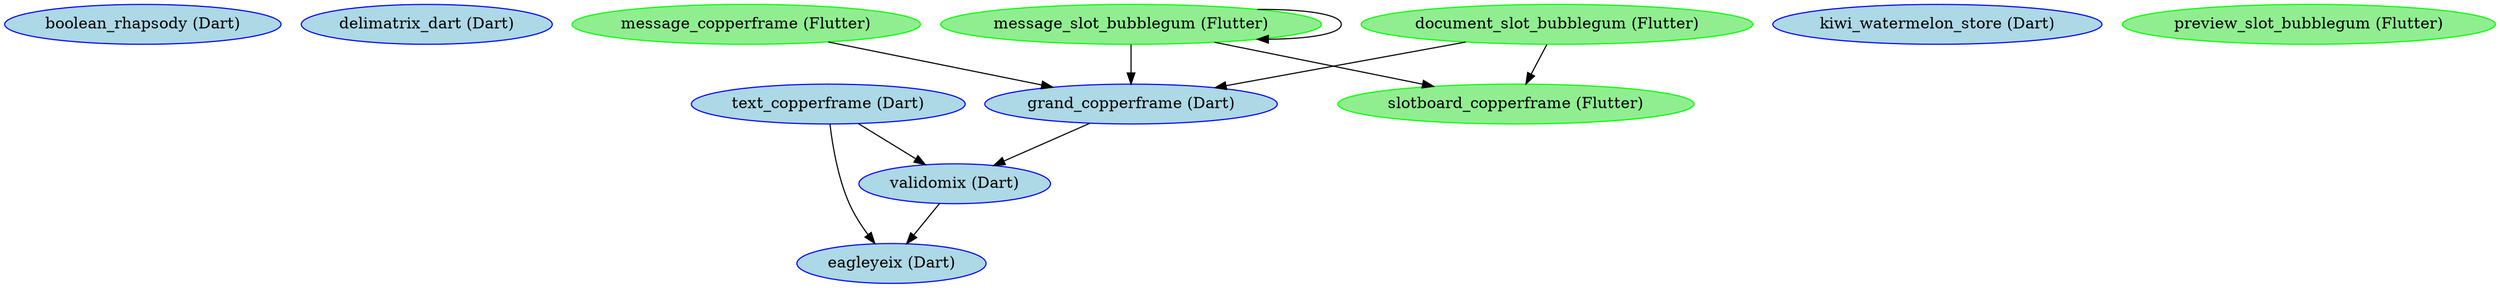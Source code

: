 digraph SimpleGraph {
booleanrhapsody [label="boolean_rhapsody (Dart)", color=blue, style=filled, fillcolor=lightblue];
delimatrixdart [label="delimatrix_dart (Dart)", color=blue, style=filled, fillcolor=lightblue];
eagleyeix [label="eagleyeix (Dart)", color=blue, style=filled, fillcolor=lightblue];
grandcopperframe [label="grand_copperframe (Dart)", color=blue, style=filled, fillcolor=lightblue];
kiwiwatermelonstore [label="kiwi_watermelon_store (Dart)", color=blue, style=filled, fillcolor=lightblue];
textcopperframe [label="text_copperframe (Dart)", color=blue, style=filled, fillcolor=lightblue];
validomix [label="validomix (Dart)", color=blue, style=filled, fillcolor=lightblue];
documentslotbubblegum [label="document_slot_bubblegum (Flutter)", color=green, style=filled, fillcolor=lightgreen];
messagecopperframe [label="message_copperframe (Flutter)", color=green, style=filled, fillcolor=lightgreen];
messageslotbubblegum [label="message_slot_bubblegum (Flutter)", color=green, style=filled, fillcolor=lightgreen];
previewslotbubblegum [label="preview_slot_bubblegum (Flutter)", color=green, style=filled, fillcolor=lightgreen];
slotboardcopperframe [label="slotboard_copperframe (Flutter)", color=green, style=filled, fillcolor=lightgreen];
documentslotbubblegum -> grandcopperframe
documentslotbubblegum -> slotboardcopperframe
grandcopperframe -> validomix
messagecopperframe -> grandcopperframe
messageslotbubblegum -> grandcopperframe
messageslotbubblegum -> messageslotbubblegum
messageslotbubblegum -> slotboardcopperframe
textcopperframe -> eagleyeix
textcopperframe -> validomix
validomix -> eagleyeix
}
